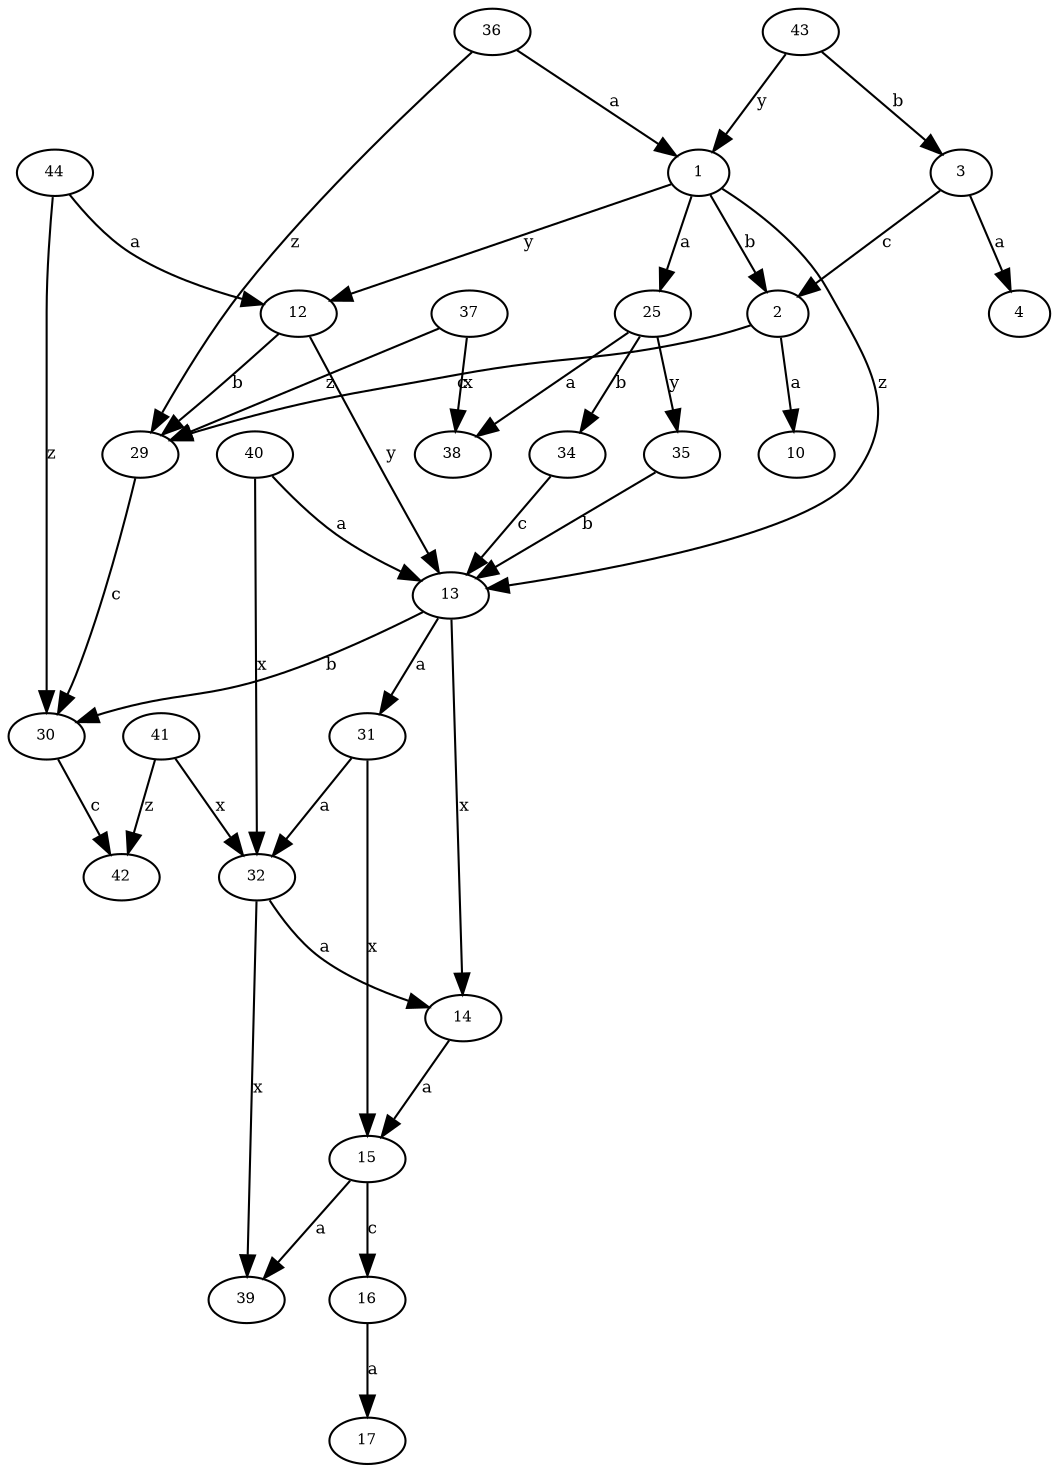 digraph K {
"Gv1" [label="1",fontsize=7,width=.01,height=.01];
"Gv1" -> "Gv12" [label="y",fontsize=8];
"Gv1" -> "Gv25" [label="a",fontsize=8];
"Gv1" -> "Gv2" [label="b",fontsize=8];
"Gv1" -> "Gv13" [label="z",fontsize=8];
"Gv2" [label="2",fontsize=7,width=.01,height=.01];
"Gv2" -> "Gv10" [label="a",fontsize=8];
"Gv2" -> "Gv29" [label="c",fontsize=8];
"Gv3" [label="3",fontsize=7,width=.01,height=.01];
"Gv3" -> "Gv4" [label="a",fontsize=8];
"Gv3" -> "Gv2" [label="c",fontsize=8];
"Gv4" [label="4",fontsize=7,width=.01,height=.01];
"Gv10" [label="10",fontsize=7,width=.01,height=.01];
"Gv12" [label="12",fontsize=7,width=.01,height=.01];
"Gv12" -> "Gv13" [label="y",fontsize=8];
"Gv12" -> "Gv29" [label="b",fontsize=8];
"Gv13" [label="13",fontsize=7,width=.01,height=.01];
"Gv13" -> "Gv31" [label="a",fontsize=8];
"Gv13" -> "Gv14" [label="x",fontsize=8];
"Gv13" -> "Gv30" [label="b",fontsize=8];
"Gv14" [label="14",fontsize=7,width=.01,height=.01];
"Gv14" -> "Gv15" [label="a",fontsize=8];
"Gv15" [label="15",fontsize=7,width=.01,height=.01];
"Gv15" -> "Gv39" [label="a",fontsize=8];
"Gv15" -> "Gv16" [label="c",fontsize=8];
"Gv16" [label="16",fontsize=7,width=.01,height=.01];
"Gv16" -> "Gv17" [label="a",fontsize=8];
"Gv17" [label="17",fontsize=7,width=.01,height=.01];
"Gv25" [label="25",fontsize=7,width=.01,height=.01];
"Gv25" -> "Gv35" [label="y",fontsize=8];
"Gv25" -> "Gv38" [label="a",fontsize=8];
"Gv25" -> "Gv34" [label="b",fontsize=8];
"Gv29" [label="29",fontsize=7,width=.01,height=.01];
"Gv29" -> "Gv30" [label="c",fontsize=8];
"Gv30" [label="30",fontsize=7,width=.01,height=.01];
"Gv30" -> "Gv42" [label="c",fontsize=8];
"Gv31" [label="31",fontsize=7,width=.01,height=.01];
"Gv31" -> "Gv32" [label="a",fontsize=8];
"Gv31" -> "Gv15" [label="x",fontsize=8];
"Gv32" [label="32",fontsize=7,width=.01,height=.01];
"Gv32" -> "Gv14" [label="a",fontsize=8];
"Gv32" -> "Gv39" [label="x",fontsize=8];
"Gv34" [label="34",fontsize=7,width=.01,height=.01];
"Gv34" -> "Gv13" [label="c",fontsize=8];
"Gv35" [label="35",fontsize=7,width=.01,height=.01];
"Gv35" -> "Gv13" [label="b",fontsize=8];
"Gv36" [label="36",fontsize=7,width=.01,height=.01];
"Gv36" -> "Gv1" [label="a",fontsize=8];
"Gv36" -> "Gv29" [label="z",fontsize=8];
"Gv37" [label="37",fontsize=7,width=.01,height=.01];
"Gv37" -> "Gv38" [label="x",fontsize=8];
"Gv37" -> "Gv29" [label="z",fontsize=8];
"Gv38" [label="38",fontsize=7,width=.01,height=.01];
"Gv39" [label="39",fontsize=7,width=.01,height=.01];
"Gv40" [label="40",fontsize=7,width=.01,height=.01];
"Gv40" -> "Gv13" [label="a",fontsize=8];
"Gv40" -> "Gv32" [label="x",fontsize=8];
"Gv41" [label="41",fontsize=7,width=.01,height=.01];
"Gv41" -> "Gv32" [label="x",fontsize=8];
"Gv41" -> "Gv42" [label="z",fontsize=8];
"Gv42" [label="42",fontsize=7,width=.01,height=.01];
"Gv43" [label="43",fontsize=7,width=.01,height=.01];
"Gv43" -> "Gv1" [label="y",fontsize=8];
"Gv43" -> "Gv3" [label="b",fontsize=8];
"Gv44" [label="44",fontsize=7,width=.01,height=.01];
"Gv44" -> "Gv12" [label="a",fontsize=8];
"Gv44" -> "Gv30" [label="z",fontsize=8];
}
